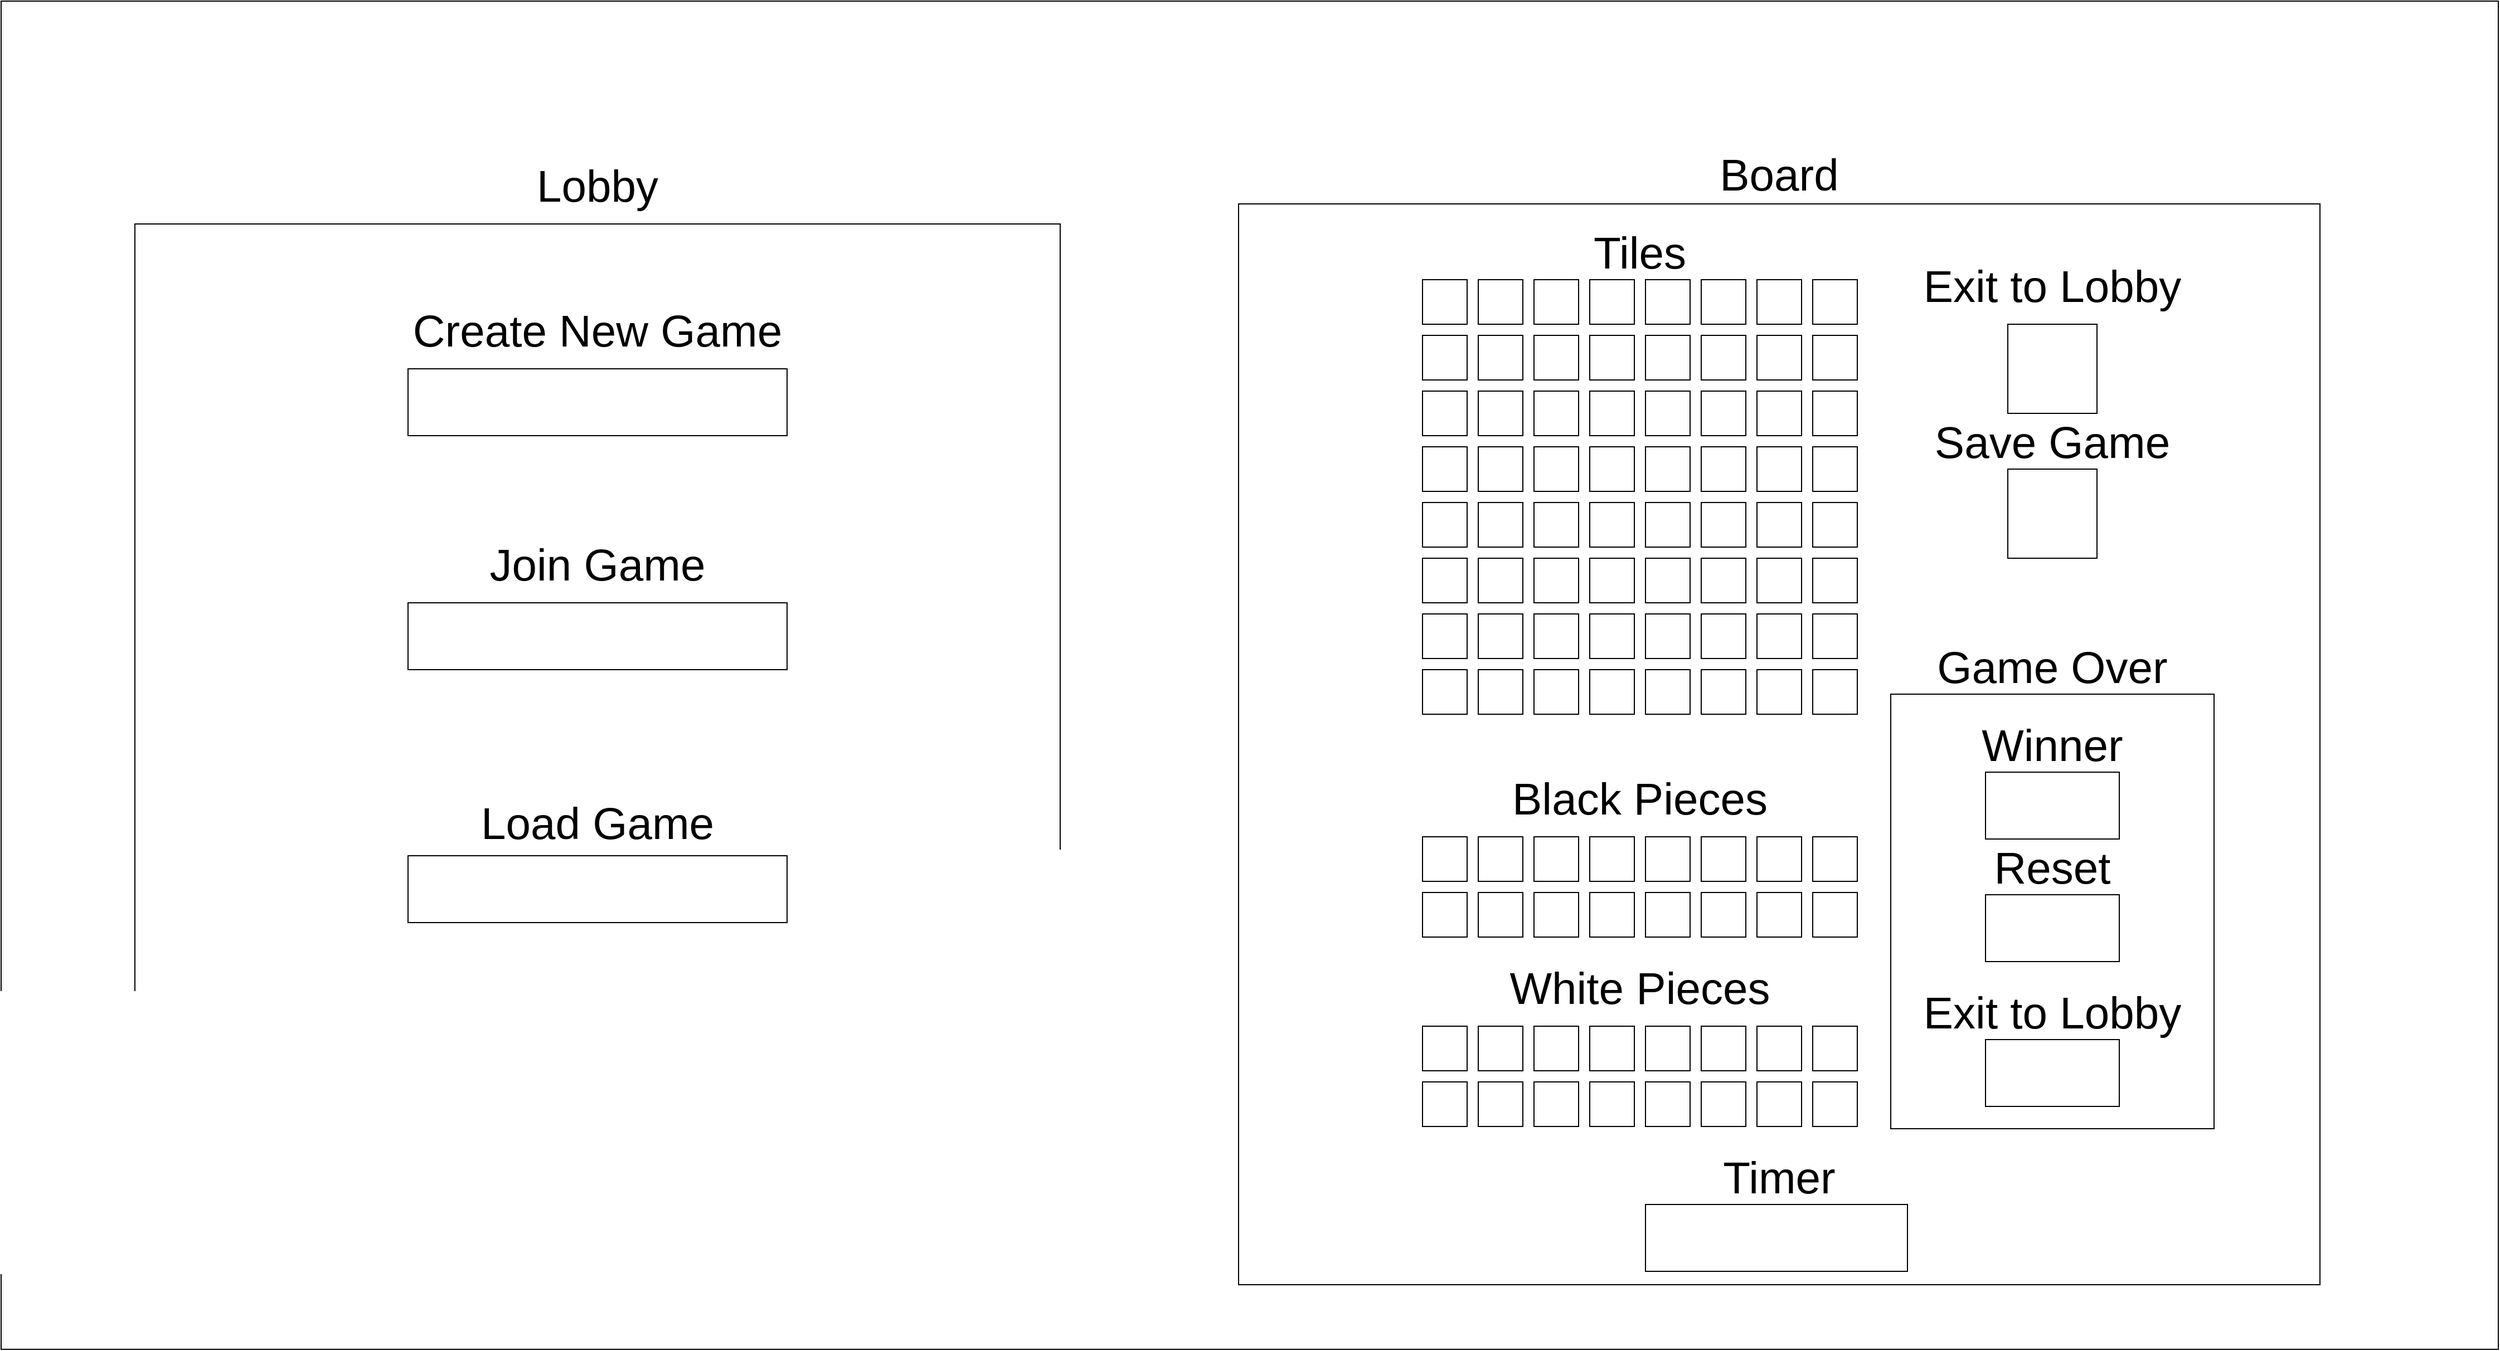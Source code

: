 <mxfile version="22.1.0" type="github">
  <diagram name="Page-1" id="HH6sbAwenjQrGD0H9NG_">
    <mxGraphModel dx="2784" dy="1676" grid="1" gridSize="10" guides="1" tooltips="1" connect="1" arrows="1" fold="1" page="1" pageScale="1" pageWidth="4000" pageHeight="1600" math="0" shadow="0">
      <root>
        <mxCell id="0" />
        <mxCell id="1" parent="0" />
        <mxCell id="sSzNnHYdinJ8F1af6JGd-196" value="" style="rounded=0;whiteSpace=wrap;html=1;" vertex="1" parent="1">
          <mxGeometry x="90" y="320" width="2240" height="1210" as="geometry" />
        </mxCell>
        <mxCell id="sSzNnHYdinJ8F1af6JGd-1" value="" style="whiteSpace=wrap;html=1;aspect=fixed;" vertex="1" parent="1">
          <mxGeometry x="1200" y="502" width="970" height="970" as="geometry" />
        </mxCell>
        <mxCell id="sSzNnHYdinJ8F1af6JGd-179" value="" style="rounded=0;whiteSpace=wrap;html=1;" vertex="1" parent="1">
          <mxGeometry x="1785" y="942" width="290" height="390" as="geometry" />
        </mxCell>
        <mxCell id="sSzNnHYdinJ8F1af6JGd-2" value="" style="whiteSpace=wrap;html=1;aspect=fixed;" vertex="1" parent="1">
          <mxGeometry x="1365" y="570" width="40" height="40" as="geometry" />
        </mxCell>
        <mxCell id="sSzNnHYdinJ8F1af6JGd-4" value="" style="whiteSpace=wrap;html=1;aspect=fixed;" vertex="1" parent="1">
          <mxGeometry x="1415" y="570" width="40" height="40" as="geometry" />
        </mxCell>
        <mxCell id="sSzNnHYdinJ8F1af6JGd-5" value="" style="whiteSpace=wrap;html=1;aspect=fixed;" vertex="1" parent="1">
          <mxGeometry x="1465" y="570" width="40" height="40" as="geometry" />
        </mxCell>
        <mxCell id="sSzNnHYdinJ8F1af6JGd-6" value="" style="whiteSpace=wrap;html=1;aspect=fixed;" vertex="1" parent="1">
          <mxGeometry x="1515" y="570" width="40" height="40" as="geometry" />
        </mxCell>
        <mxCell id="sSzNnHYdinJ8F1af6JGd-7" value="" style="whiteSpace=wrap;html=1;aspect=fixed;" vertex="1" parent="1">
          <mxGeometry x="1565" y="570" width="40" height="40" as="geometry" />
        </mxCell>
        <mxCell id="sSzNnHYdinJ8F1af6JGd-8" value="" style="whiteSpace=wrap;html=1;aspect=fixed;" vertex="1" parent="1">
          <mxGeometry x="1615" y="570" width="40" height="40" as="geometry" />
        </mxCell>
        <mxCell id="sSzNnHYdinJ8F1af6JGd-9" value="" style="whiteSpace=wrap;html=1;aspect=fixed;" vertex="1" parent="1">
          <mxGeometry x="1665" y="570" width="40" height="40" as="geometry" />
        </mxCell>
        <mxCell id="sSzNnHYdinJ8F1af6JGd-10" value="" style="whiteSpace=wrap;html=1;aspect=fixed;" vertex="1" parent="1">
          <mxGeometry x="1715" y="570" width="40" height="40" as="geometry" />
        </mxCell>
        <mxCell id="sSzNnHYdinJ8F1af6JGd-11" value="" style="whiteSpace=wrap;html=1;aspect=fixed;" vertex="1" parent="1">
          <mxGeometry x="1365" y="620" width="40" height="40" as="geometry" />
        </mxCell>
        <mxCell id="sSzNnHYdinJ8F1af6JGd-12" value="" style="whiteSpace=wrap;html=1;aspect=fixed;" vertex="1" parent="1">
          <mxGeometry x="1415" y="620" width="40" height="40" as="geometry" />
        </mxCell>
        <mxCell id="sSzNnHYdinJ8F1af6JGd-13" value="" style="whiteSpace=wrap;html=1;aspect=fixed;" vertex="1" parent="1">
          <mxGeometry x="1465" y="620" width="40" height="40" as="geometry" />
        </mxCell>
        <mxCell id="sSzNnHYdinJ8F1af6JGd-14" value="" style="whiteSpace=wrap;html=1;aspect=fixed;" vertex="1" parent="1">
          <mxGeometry x="1515" y="620" width="40" height="40" as="geometry" />
        </mxCell>
        <mxCell id="sSzNnHYdinJ8F1af6JGd-16" value="" style="whiteSpace=wrap;html=1;aspect=fixed;" vertex="1" parent="1">
          <mxGeometry x="1565" y="620" width="40" height="40" as="geometry" />
        </mxCell>
        <mxCell id="sSzNnHYdinJ8F1af6JGd-17" value="" style="whiteSpace=wrap;html=1;aspect=fixed;" vertex="1" parent="1">
          <mxGeometry x="1615" y="620" width="40" height="40" as="geometry" />
        </mxCell>
        <mxCell id="sSzNnHYdinJ8F1af6JGd-18" value="" style="whiteSpace=wrap;html=1;aspect=fixed;" vertex="1" parent="1">
          <mxGeometry x="1665" y="620" width="40" height="40" as="geometry" />
        </mxCell>
        <mxCell id="sSzNnHYdinJ8F1af6JGd-19" value="" style="whiteSpace=wrap;html=1;aspect=fixed;" vertex="1" parent="1">
          <mxGeometry x="1715" y="620" width="40" height="40" as="geometry" />
        </mxCell>
        <mxCell id="sSzNnHYdinJ8F1af6JGd-20" value="" style="whiteSpace=wrap;html=1;aspect=fixed;" vertex="1" parent="1">
          <mxGeometry x="1365" y="670" width="40" height="40" as="geometry" />
        </mxCell>
        <mxCell id="sSzNnHYdinJ8F1af6JGd-21" value="" style="whiteSpace=wrap;html=1;aspect=fixed;" vertex="1" parent="1">
          <mxGeometry x="1415" y="670" width="40" height="40" as="geometry" />
        </mxCell>
        <mxCell id="sSzNnHYdinJ8F1af6JGd-22" value="" style="whiteSpace=wrap;html=1;aspect=fixed;" vertex="1" parent="1">
          <mxGeometry x="1465" y="670" width="40" height="40" as="geometry" />
        </mxCell>
        <mxCell id="sSzNnHYdinJ8F1af6JGd-23" value="" style="whiteSpace=wrap;html=1;aspect=fixed;" vertex="1" parent="1">
          <mxGeometry x="1515" y="670" width="40" height="40" as="geometry" />
        </mxCell>
        <mxCell id="sSzNnHYdinJ8F1af6JGd-24" value="" style="whiteSpace=wrap;html=1;aspect=fixed;" vertex="1" parent="1">
          <mxGeometry x="1565" y="670" width="40" height="40" as="geometry" />
        </mxCell>
        <mxCell id="sSzNnHYdinJ8F1af6JGd-25" value="" style="whiteSpace=wrap;html=1;aspect=fixed;" vertex="1" parent="1">
          <mxGeometry x="1615" y="670" width="40" height="40" as="geometry" />
        </mxCell>
        <mxCell id="sSzNnHYdinJ8F1af6JGd-26" value="" style="whiteSpace=wrap;html=1;aspect=fixed;" vertex="1" parent="1">
          <mxGeometry x="1665" y="670" width="40" height="40" as="geometry" />
        </mxCell>
        <mxCell id="sSzNnHYdinJ8F1af6JGd-27" value="" style="whiteSpace=wrap;html=1;aspect=fixed;" vertex="1" parent="1">
          <mxGeometry x="1715" y="670" width="40" height="40" as="geometry" />
        </mxCell>
        <mxCell id="sSzNnHYdinJ8F1af6JGd-28" value="" style="whiteSpace=wrap;html=1;aspect=fixed;" vertex="1" parent="1">
          <mxGeometry x="1365" y="720" width="40" height="40" as="geometry" />
        </mxCell>
        <mxCell id="sSzNnHYdinJ8F1af6JGd-29" value="" style="whiteSpace=wrap;html=1;aspect=fixed;" vertex="1" parent="1">
          <mxGeometry x="1415" y="720" width="40" height="40" as="geometry" />
        </mxCell>
        <mxCell id="sSzNnHYdinJ8F1af6JGd-30" value="" style="whiteSpace=wrap;html=1;aspect=fixed;" vertex="1" parent="1">
          <mxGeometry x="1465" y="720" width="40" height="40" as="geometry" />
        </mxCell>
        <mxCell id="sSzNnHYdinJ8F1af6JGd-31" value="" style="whiteSpace=wrap;html=1;aspect=fixed;" vertex="1" parent="1">
          <mxGeometry x="1515" y="720" width="40" height="40" as="geometry" />
        </mxCell>
        <mxCell id="sSzNnHYdinJ8F1af6JGd-32" value="" style="whiteSpace=wrap;html=1;aspect=fixed;" vertex="1" parent="1">
          <mxGeometry x="1565" y="720" width="40" height="40" as="geometry" />
        </mxCell>
        <mxCell id="sSzNnHYdinJ8F1af6JGd-33" value="" style="whiteSpace=wrap;html=1;aspect=fixed;" vertex="1" parent="1">
          <mxGeometry x="1615" y="720" width="40" height="40" as="geometry" />
        </mxCell>
        <mxCell id="sSzNnHYdinJ8F1af6JGd-34" value="" style="whiteSpace=wrap;html=1;aspect=fixed;" vertex="1" parent="1">
          <mxGeometry x="1665" y="720" width="40" height="40" as="geometry" />
        </mxCell>
        <mxCell id="sSzNnHYdinJ8F1af6JGd-35" value="" style="whiteSpace=wrap;html=1;aspect=fixed;" vertex="1" parent="1">
          <mxGeometry x="1715" y="720" width="40" height="40" as="geometry" />
        </mxCell>
        <mxCell id="sSzNnHYdinJ8F1af6JGd-36" value="" style="whiteSpace=wrap;html=1;aspect=fixed;" vertex="1" parent="1">
          <mxGeometry x="1365" y="770" width="40" height="40" as="geometry" />
        </mxCell>
        <mxCell id="sSzNnHYdinJ8F1af6JGd-37" value="" style="whiteSpace=wrap;html=1;aspect=fixed;" vertex="1" parent="1">
          <mxGeometry x="1415" y="770" width="40" height="40" as="geometry" />
        </mxCell>
        <mxCell id="sSzNnHYdinJ8F1af6JGd-38" value="" style="whiteSpace=wrap;html=1;aspect=fixed;" vertex="1" parent="1">
          <mxGeometry x="1465" y="770" width="40" height="40" as="geometry" />
        </mxCell>
        <mxCell id="sSzNnHYdinJ8F1af6JGd-39" value="" style="whiteSpace=wrap;html=1;aspect=fixed;" vertex="1" parent="1">
          <mxGeometry x="1515" y="770" width="40" height="40" as="geometry" />
        </mxCell>
        <mxCell id="sSzNnHYdinJ8F1af6JGd-40" value="" style="whiteSpace=wrap;html=1;aspect=fixed;" vertex="1" parent="1">
          <mxGeometry x="1565" y="770" width="40" height="40" as="geometry" />
        </mxCell>
        <mxCell id="sSzNnHYdinJ8F1af6JGd-41" value="" style="whiteSpace=wrap;html=1;aspect=fixed;" vertex="1" parent="1">
          <mxGeometry x="1615" y="770" width="40" height="40" as="geometry" />
        </mxCell>
        <mxCell id="sSzNnHYdinJ8F1af6JGd-42" value="" style="whiteSpace=wrap;html=1;aspect=fixed;" vertex="1" parent="1">
          <mxGeometry x="1665" y="770" width="40" height="40" as="geometry" />
        </mxCell>
        <mxCell id="sSzNnHYdinJ8F1af6JGd-43" value="" style="whiteSpace=wrap;html=1;aspect=fixed;" vertex="1" parent="1">
          <mxGeometry x="1715" y="770" width="40" height="40" as="geometry" />
        </mxCell>
        <mxCell id="sSzNnHYdinJ8F1af6JGd-44" value="" style="whiteSpace=wrap;html=1;aspect=fixed;" vertex="1" parent="1">
          <mxGeometry x="1365" y="820" width="40" height="40" as="geometry" />
        </mxCell>
        <mxCell id="sSzNnHYdinJ8F1af6JGd-45" value="" style="whiteSpace=wrap;html=1;aspect=fixed;" vertex="1" parent="1">
          <mxGeometry x="1415" y="820" width="40" height="40" as="geometry" />
        </mxCell>
        <mxCell id="sSzNnHYdinJ8F1af6JGd-46" value="" style="whiteSpace=wrap;html=1;aspect=fixed;" vertex="1" parent="1">
          <mxGeometry x="1465" y="820" width="40" height="40" as="geometry" />
        </mxCell>
        <mxCell id="sSzNnHYdinJ8F1af6JGd-47" value="" style="whiteSpace=wrap;html=1;aspect=fixed;" vertex="1" parent="1">
          <mxGeometry x="1515" y="820" width="40" height="40" as="geometry" />
        </mxCell>
        <mxCell id="sSzNnHYdinJ8F1af6JGd-48" value="" style="whiteSpace=wrap;html=1;aspect=fixed;" vertex="1" parent="1">
          <mxGeometry x="1565" y="820" width="40" height="40" as="geometry" />
        </mxCell>
        <mxCell id="sSzNnHYdinJ8F1af6JGd-49" value="" style="whiteSpace=wrap;html=1;aspect=fixed;" vertex="1" parent="1">
          <mxGeometry x="1615" y="820" width="40" height="40" as="geometry" />
        </mxCell>
        <mxCell id="sSzNnHYdinJ8F1af6JGd-50" value="" style="whiteSpace=wrap;html=1;aspect=fixed;" vertex="1" parent="1">
          <mxGeometry x="1665" y="820" width="40" height="40" as="geometry" />
        </mxCell>
        <mxCell id="sSzNnHYdinJ8F1af6JGd-51" value="" style="whiteSpace=wrap;html=1;aspect=fixed;" vertex="1" parent="1">
          <mxGeometry x="1715" y="820" width="40" height="40" as="geometry" />
        </mxCell>
        <mxCell id="sSzNnHYdinJ8F1af6JGd-52" value="" style="whiteSpace=wrap;html=1;aspect=fixed;" vertex="1" parent="1">
          <mxGeometry x="1365" y="870" width="40" height="40" as="geometry" />
        </mxCell>
        <mxCell id="sSzNnHYdinJ8F1af6JGd-53" value="" style="whiteSpace=wrap;html=1;aspect=fixed;" vertex="1" parent="1">
          <mxGeometry x="1415" y="870" width="40" height="40" as="geometry" />
        </mxCell>
        <mxCell id="sSzNnHYdinJ8F1af6JGd-54" value="" style="whiteSpace=wrap;html=1;aspect=fixed;" vertex="1" parent="1">
          <mxGeometry x="1465" y="870" width="40" height="40" as="geometry" />
        </mxCell>
        <mxCell id="sSzNnHYdinJ8F1af6JGd-55" value="" style="whiteSpace=wrap;html=1;aspect=fixed;" vertex="1" parent="1">
          <mxGeometry x="1515" y="870" width="40" height="40" as="geometry" />
        </mxCell>
        <mxCell id="sSzNnHYdinJ8F1af6JGd-56" value="" style="whiteSpace=wrap;html=1;aspect=fixed;" vertex="1" parent="1">
          <mxGeometry x="1565" y="870" width="40" height="40" as="geometry" />
        </mxCell>
        <mxCell id="sSzNnHYdinJ8F1af6JGd-57" value="" style="whiteSpace=wrap;html=1;aspect=fixed;" vertex="1" parent="1">
          <mxGeometry x="1615" y="870" width="40" height="40" as="geometry" />
        </mxCell>
        <mxCell id="sSzNnHYdinJ8F1af6JGd-58" value="" style="whiteSpace=wrap;html=1;aspect=fixed;" vertex="1" parent="1">
          <mxGeometry x="1665" y="870" width="40" height="40" as="geometry" />
        </mxCell>
        <mxCell id="sSzNnHYdinJ8F1af6JGd-59" value="" style="whiteSpace=wrap;html=1;aspect=fixed;" vertex="1" parent="1">
          <mxGeometry x="1715" y="870" width="40" height="40" as="geometry" />
        </mxCell>
        <mxCell id="sSzNnHYdinJ8F1af6JGd-60" value="" style="whiteSpace=wrap;html=1;aspect=fixed;" vertex="1" parent="1">
          <mxGeometry x="1365" y="920" width="40" height="40" as="geometry" />
        </mxCell>
        <mxCell id="sSzNnHYdinJ8F1af6JGd-61" value="" style="whiteSpace=wrap;html=1;aspect=fixed;" vertex="1" parent="1">
          <mxGeometry x="1415" y="920" width="40" height="40" as="geometry" />
        </mxCell>
        <mxCell id="sSzNnHYdinJ8F1af6JGd-62" value="" style="whiteSpace=wrap;html=1;aspect=fixed;" vertex="1" parent="1">
          <mxGeometry x="1465" y="920" width="40" height="40" as="geometry" />
        </mxCell>
        <mxCell id="sSzNnHYdinJ8F1af6JGd-63" value="" style="whiteSpace=wrap;html=1;aspect=fixed;" vertex="1" parent="1">
          <mxGeometry x="1515" y="920" width="40" height="40" as="geometry" />
        </mxCell>
        <mxCell id="sSzNnHYdinJ8F1af6JGd-64" value="" style="whiteSpace=wrap;html=1;aspect=fixed;" vertex="1" parent="1">
          <mxGeometry x="1565" y="920" width="40" height="40" as="geometry" />
        </mxCell>
        <mxCell id="sSzNnHYdinJ8F1af6JGd-65" value="" style="whiteSpace=wrap;html=1;aspect=fixed;" vertex="1" parent="1">
          <mxGeometry x="1615" y="920" width="40" height="40" as="geometry" />
        </mxCell>
        <mxCell id="sSzNnHYdinJ8F1af6JGd-66" value="" style="whiteSpace=wrap;html=1;aspect=fixed;" vertex="1" parent="1">
          <mxGeometry x="1665" y="920" width="40" height="40" as="geometry" />
        </mxCell>
        <mxCell id="sSzNnHYdinJ8F1af6JGd-67" value="" style="whiteSpace=wrap;html=1;aspect=fixed;" vertex="1" parent="1">
          <mxGeometry x="1715" y="920" width="40" height="40" as="geometry" />
        </mxCell>
        <mxCell id="sSzNnHYdinJ8F1af6JGd-116" value="" style="whiteSpace=wrap;html=1;aspect=fixed;" vertex="1" parent="1">
          <mxGeometry x="1365" y="1240" width="40" height="40" as="geometry" />
        </mxCell>
        <mxCell id="sSzNnHYdinJ8F1af6JGd-117" value="" style="whiteSpace=wrap;html=1;aspect=fixed;" vertex="1" parent="1">
          <mxGeometry x="1415" y="1240" width="40" height="40" as="geometry" />
        </mxCell>
        <mxCell id="sSzNnHYdinJ8F1af6JGd-118" value="" style="whiteSpace=wrap;html=1;aspect=fixed;" vertex="1" parent="1">
          <mxGeometry x="1465" y="1240" width="40" height="40" as="geometry" />
        </mxCell>
        <mxCell id="sSzNnHYdinJ8F1af6JGd-119" value="" style="whiteSpace=wrap;html=1;aspect=fixed;" vertex="1" parent="1">
          <mxGeometry x="1515" y="1240" width="40" height="40" as="geometry" />
        </mxCell>
        <mxCell id="sSzNnHYdinJ8F1af6JGd-120" value="" style="whiteSpace=wrap;html=1;aspect=fixed;" vertex="1" parent="1">
          <mxGeometry x="1565" y="1240" width="40" height="40" as="geometry" />
        </mxCell>
        <mxCell id="sSzNnHYdinJ8F1af6JGd-121" value="" style="whiteSpace=wrap;html=1;aspect=fixed;" vertex="1" parent="1">
          <mxGeometry x="1615" y="1240" width="40" height="40" as="geometry" />
        </mxCell>
        <mxCell id="sSzNnHYdinJ8F1af6JGd-122" value="" style="whiteSpace=wrap;html=1;aspect=fixed;" vertex="1" parent="1">
          <mxGeometry x="1665" y="1240" width="40" height="40" as="geometry" />
        </mxCell>
        <mxCell id="sSzNnHYdinJ8F1af6JGd-123" value="" style="whiteSpace=wrap;html=1;aspect=fixed;" vertex="1" parent="1">
          <mxGeometry x="1715" y="1240" width="40" height="40" as="geometry" />
        </mxCell>
        <mxCell id="sSzNnHYdinJ8F1af6JGd-124" value="" style="whiteSpace=wrap;html=1;aspect=fixed;" vertex="1" parent="1">
          <mxGeometry x="1365" y="1290" width="40" height="40" as="geometry" />
        </mxCell>
        <mxCell id="sSzNnHYdinJ8F1af6JGd-125" value="" style="whiteSpace=wrap;html=1;aspect=fixed;" vertex="1" parent="1">
          <mxGeometry x="1415" y="1290" width="40" height="40" as="geometry" />
        </mxCell>
        <mxCell id="sSzNnHYdinJ8F1af6JGd-126" value="" style="whiteSpace=wrap;html=1;aspect=fixed;" vertex="1" parent="1">
          <mxGeometry x="1465" y="1290" width="40" height="40" as="geometry" />
        </mxCell>
        <mxCell id="sSzNnHYdinJ8F1af6JGd-127" value="" style="whiteSpace=wrap;html=1;aspect=fixed;" vertex="1" parent="1">
          <mxGeometry x="1515" y="1290" width="40" height="40" as="geometry" />
        </mxCell>
        <mxCell id="sSzNnHYdinJ8F1af6JGd-128" value="" style="whiteSpace=wrap;html=1;aspect=fixed;" vertex="1" parent="1">
          <mxGeometry x="1565" y="1290" width="40" height="40" as="geometry" />
        </mxCell>
        <mxCell id="sSzNnHYdinJ8F1af6JGd-129" value="" style="whiteSpace=wrap;html=1;aspect=fixed;" vertex="1" parent="1">
          <mxGeometry x="1615" y="1290" width="40" height="40" as="geometry" />
        </mxCell>
        <mxCell id="sSzNnHYdinJ8F1af6JGd-130" value="" style="whiteSpace=wrap;html=1;aspect=fixed;" vertex="1" parent="1">
          <mxGeometry x="1665" y="1290" width="40" height="40" as="geometry" />
        </mxCell>
        <mxCell id="sSzNnHYdinJ8F1af6JGd-131" value="" style="whiteSpace=wrap;html=1;aspect=fixed;" vertex="1" parent="1">
          <mxGeometry x="1715" y="1290" width="40" height="40" as="geometry" />
        </mxCell>
        <mxCell id="sSzNnHYdinJ8F1af6JGd-132" value="Tiles" style="text;html=1;strokeColor=none;fillColor=none;align=center;verticalAlign=middle;whiteSpace=wrap;rounded=0;fontSize=40;" vertex="1" parent="1">
          <mxGeometry x="1425" y="500" width="270" height="90" as="geometry" />
        </mxCell>
        <mxCell id="sSzNnHYdinJ8F1af6JGd-133" value="Black Pieces" style="text;html=1;strokeColor=none;fillColor=none;align=center;verticalAlign=middle;whiteSpace=wrap;rounded=0;fontSize=40;" vertex="1" parent="1">
          <mxGeometry x="1425" y="990" width="270" height="90" as="geometry" />
        </mxCell>
        <mxCell id="sSzNnHYdinJ8F1af6JGd-151" value="" style="whiteSpace=wrap;html=1;aspect=fixed;" vertex="1" parent="1">
          <mxGeometry x="1365" y="1070" width="40" height="40" as="geometry" />
        </mxCell>
        <mxCell id="sSzNnHYdinJ8F1af6JGd-152" value="" style="whiteSpace=wrap;html=1;aspect=fixed;" vertex="1" parent="1">
          <mxGeometry x="1415" y="1070" width="40" height="40" as="geometry" />
        </mxCell>
        <mxCell id="sSzNnHYdinJ8F1af6JGd-153" value="" style="whiteSpace=wrap;html=1;aspect=fixed;" vertex="1" parent="1">
          <mxGeometry x="1465" y="1070" width="40" height="40" as="geometry" />
        </mxCell>
        <mxCell id="sSzNnHYdinJ8F1af6JGd-154" value="" style="whiteSpace=wrap;html=1;aspect=fixed;" vertex="1" parent="1">
          <mxGeometry x="1515" y="1070" width="40" height="40" as="geometry" />
        </mxCell>
        <mxCell id="sSzNnHYdinJ8F1af6JGd-155" value="" style="whiteSpace=wrap;html=1;aspect=fixed;" vertex="1" parent="1">
          <mxGeometry x="1565" y="1070" width="40" height="40" as="geometry" />
        </mxCell>
        <mxCell id="sSzNnHYdinJ8F1af6JGd-156" value="" style="whiteSpace=wrap;html=1;aspect=fixed;" vertex="1" parent="1">
          <mxGeometry x="1615" y="1070" width="40" height="40" as="geometry" />
        </mxCell>
        <mxCell id="sSzNnHYdinJ8F1af6JGd-157" value="" style="whiteSpace=wrap;html=1;aspect=fixed;" vertex="1" parent="1">
          <mxGeometry x="1665" y="1070" width="40" height="40" as="geometry" />
        </mxCell>
        <mxCell id="sSzNnHYdinJ8F1af6JGd-158" value="" style="whiteSpace=wrap;html=1;aspect=fixed;" vertex="1" parent="1">
          <mxGeometry x="1715" y="1070" width="40" height="40" as="geometry" />
        </mxCell>
        <mxCell id="sSzNnHYdinJ8F1af6JGd-159" value="" style="whiteSpace=wrap;html=1;aspect=fixed;" vertex="1" parent="1">
          <mxGeometry x="1365" y="1120" width="40" height="40" as="geometry" />
        </mxCell>
        <mxCell id="sSzNnHYdinJ8F1af6JGd-160" value="" style="whiteSpace=wrap;html=1;aspect=fixed;" vertex="1" parent="1">
          <mxGeometry x="1415" y="1120" width="40" height="40" as="geometry" />
        </mxCell>
        <mxCell id="sSzNnHYdinJ8F1af6JGd-161" value="" style="whiteSpace=wrap;html=1;aspect=fixed;" vertex="1" parent="1">
          <mxGeometry x="1465" y="1120" width="40" height="40" as="geometry" />
        </mxCell>
        <mxCell id="sSzNnHYdinJ8F1af6JGd-162" value="" style="whiteSpace=wrap;html=1;aspect=fixed;" vertex="1" parent="1">
          <mxGeometry x="1515" y="1120" width="40" height="40" as="geometry" />
        </mxCell>
        <mxCell id="sSzNnHYdinJ8F1af6JGd-163" value="" style="whiteSpace=wrap;html=1;aspect=fixed;" vertex="1" parent="1">
          <mxGeometry x="1565" y="1120" width="40" height="40" as="geometry" />
        </mxCell>
        <mxCell id="sSzNnHYdinJ8F1af6JGd-164" value="" style="whiteSpace=wrap;html=1;aspect=fixed;" vertex="1" parent="1">
          <mxGeometry x="1615" y="1120" width="40" height="40" as="geometry" />
        </mxCell>
        <mxCell id="sSzNnHYdinJ8F1af6JGd-165" value="" style="whiteSpace=wrap;html=1;aspect=fixed;" vertex="1" parent="1">
          <mxGeometry x="1665" y="1120" width="40" height="40" as="geometry" />
        </mxCell>
        <mxCell id="sSzNnHYdinJ8F1af6JGd-166" value="" style="whiteSpace=wrap;html=1;aspect=fixed;" vertex="1" parent="1">
          <mxGeometry x="1715" y="1120" width="40" height="40" as="geometry" />
        </mxCell>
        <mxCell id="sSzNnHYdinJ8F1af6JGd-167" value="White&amp;nbsp;Pieces" style="text;html=1;strokeColor=none;fillColor=none;align=center;verticalAlign=middle;whiteSpace=wrap;rounded=0;fontSize=40;" vertex="1" parent="1">
          <mxGeometry x="1425" y="1160" width="270" height="90" as="geometry" />
        </mxCell>
        <mxCell id="sSzNnHYdinJ8F1af6JGd-169" value="Board" style="text;html=1;strokeColor=none;fillColor=none;align=center;verticalAlign=middle;whiteSpace=wrap;rounded=0;fontSize=40;" vertex="1" parent="1">
          <mxGeometry x="1550" y="430" width="270" height="90" as="geometry" />
        </mxCell>
        <mxCell id="sSzNnHYdinJ8F1af6JGd-171" value="Game Over" style="text;html=1;strokeColor=none;fillColor=none;align=center;verticalAlign=middle;whiteSpace=wrap;rounded=0;fontSize=40;" vertex="1" parent="1">
          <mxGeometry x="1795" y="872" width="270" height="90" as="geometry" />
        </mxCell>
        <mxCell id="sSzNnHYdinJ8F1af6JGd-172" value="" style="rounded=0;whiteSpace=wrap;html=1;" vertex="1" parent="1">
          <mxGeometry x="1870" y="1122" width="120" height="60" as="geometry" />
        </mxCell>
        <mxCell id="sSzNnHYdinJ8F1af6JGd-173" value="" style="rounded=0;whiteSpace=wrap;html=1;" vertex="1" parent="1">
          <mxGeometry x="1870" y="1252" width="120" height="60" as="geometry" />
        </mxCell>
        <mxCell id="sSzNnHYdinJ8F1af6JGd-174" value="Exit to Lobby" style="text;html=1;strokeColor=none;fillColor=none;align=center;verticalAlign=middle;whiteSpace=wrap;rounded=0;fontSize=40;" vertex="1" parent="1">
          <mxGeometry x="1795" y="1182" width="270" height="90" as="geometry" />
        </mxCell>
        <mxCell id="sSzNnHYdinJ8F1af6JGd-175" value="Reset" style="text;html=1;strokeColor=none;fillColor=none;align=center;verticalAlign=middle;whiteSpace=wrap;rounded=0;fontSize=40;" vertex="1" parent="1">
          <mxGeometry x="1795" y="1052" width="270" height="90" as="geometry" />
        </mxCell>
        <mxCell id="sSzNnHYdinJ8F1af6JGd-177" value="" style="rounded=0;whiteSpace=wrap;html=1;" vertex="1" parent="1">
          <mxGeometry x="1870" y="1012" width="120" height="60" as="geometry" />
        </mxCell>
        <mxCell id="sSzNnHYdinJ8F1af6JGd-178" value="Winner" style="text;html=1;strokeColor=none;fillColor=none;align=center;verticalAlign=middle;whiteSpace=wrap;rounded=0;fontSize=40;" vertex="1" parent="1">
          <mxGeometry x="1795" y="942" width="270" height="90" as="geometry" />
        </mxCell>
        <mxCell id="sSzNnHYdinJ8F1af6JGd-181" value="" style="whiteSpace=wrap;html=1;aspect=fixed;" vertex="1" parent="1">
          <mxGeometry x="1890" y="610" width="80" height="80" as="geometry" />
        </mxCell>
        <mxCell id="sSzNnHYdinJ8F1af6JGd-183" value="Exit to Lobby" style="text;html=1;strokeColor=none;fillColor=none;align=center;verticalAlign=middle;whiteSpace=wrap;rounded=0;fontSize=40;" vertex="1" parent="1">
          <mxGeometry x="1795" y="530" width="270" height="90" as="geometry" />
        </mxCell>
        <mxCell id="sSzNnHYdinJ8F1af6JGd-184" value="" style="whiteSpace=wrap;html=1;aspect=fixed;" vertex="1" parent="1">
          <mxGeometry x="1890" y="740" width="80" height="80" as="geometry" />
        </mxCell>
        <mxCell id="sSzNnHYdinJ8F1af6JGd-185" value="Save Game" style="text;html=1;strokeColor=none;fillColor=none;align=center;verticalAlign=middle;whiteSpace=wrap;rounded=0;fontSize=40;" vertex="1" parent="1">
          <mxGeometry x="1795" y="670" width="270" height="90" as="geometry" />
        </mxCell>
        <mxCell id="sSzNnHYdinJ8F1af6JGd-186" value="" style="whiteSpace=wrap;html=1;aspect=fixed;" vertex="1" parent="1">
          <mxGeometry x="210" y="520" width="830" height="830" as="geometry" />
        </mxCell>
        <mxCell id="sSzNnHYdinJ8F1af6JGd-187" value="Lobby" style="text;html=1;strokeColor=none;fillColor=none;align=center;verticalAlign=middle;whiteSpace=wrap;rounded=0;fontSize=40;" vertex="1" parent="1">
          <mxGeometry x="490" y="440" width="270" height="90" as="geometry" />
        </mxCell>
        <mxCell id="sSzNnHYdinJ8F1af6JGd-188" value="" style="rounded=0;whiteSpace=wrap;html=1;" vertex="1" parent="1">
          <mxGeometry x="455" y="650" width="340" height="60" as="geometry" />
        </mxCell>
        <mxCell id="sSzNnHYdinJ8F1af6JGd-189" value="Create New Game" style="text;html=1;strokeColor=none;fillColor=none;align=center;verticalAlign=middle;whiteSpace=wrap;rounded=0;fontSize=40;" vertex="1" parent="1">
          <mxGeometry x="455" y="570" width="340" height="90" as="geometry" />
        </mxCell>
        <mxCell id="sSzNnHYdinJ8F1af6JGd-191" value="Join Game" style="text;html=1;strokeColor=none;fillColor=none;align=center;verticalAlign=middle;whiteSpace=wrap;rounded=0;fontSize=40;" vertex="1" parent="1">
          <mxGeometry x="490" y="780" width="270" height="90" as="geometry" />
        </mxCell>
        <mxCell id="sSzNnHYdinJ8F1af6JGd-192" value="" style="rounded=0;whiteSpace=wrap;html=1;" vertex="1" parent="1">
          <mxGeometry x="455" y="860" width="340" height="60" as="geometry" />
        </mxCell>
        <mxCell id="sSzNnHYdinJ8F1af6JGd-193" value="Load Game" style="text;html=1;strokeColor=none;fillColor=none;align=center;verticalAlign=middle;whiteSpace=wrap;rounded=0;fontSize=40;" vertex="1" parent="1">
          <mxGeometry x="490" y="1012" width="270" height="90" as="geometry" />
        </mxCell>
        <mxCell id="sSzNnHYdinJ8F1af6JGd-194" value="" style="rounded=0;whiteSpace=wrap;html=1;" vertex="1" parent="1">
          <mxGeometry x="455" y="1087" width="340" height="60" as="geometry" />
        </mxCell>
        <mxCell id="sSzNnHYdinJ8F1af6JGd-197" value="Timer" style="text;html=1;strokeColor=none;fillColor=none;align=center;verticalAlign=middle;whiteSpace=wrap;rounded=0;fontSize=40;" vertex="1" parent="1">
          <mxGeometry x="1550" y="1330" width="270" height="90" as="geometry" />
        </mxCell>
        <mxCell id="sSzNnHYdinJ8F1af6JGd-198" value="" style="rounded=0;whiteSpace=wrap;html=1;" vertex="1" parent="1">
          <mxGeometry x="1565" y="1400" width="235" height="60" as="geometry" />
        </mxCell>
      </root>
    </mxGraphModel>
  </diagram>
</mxfile>
